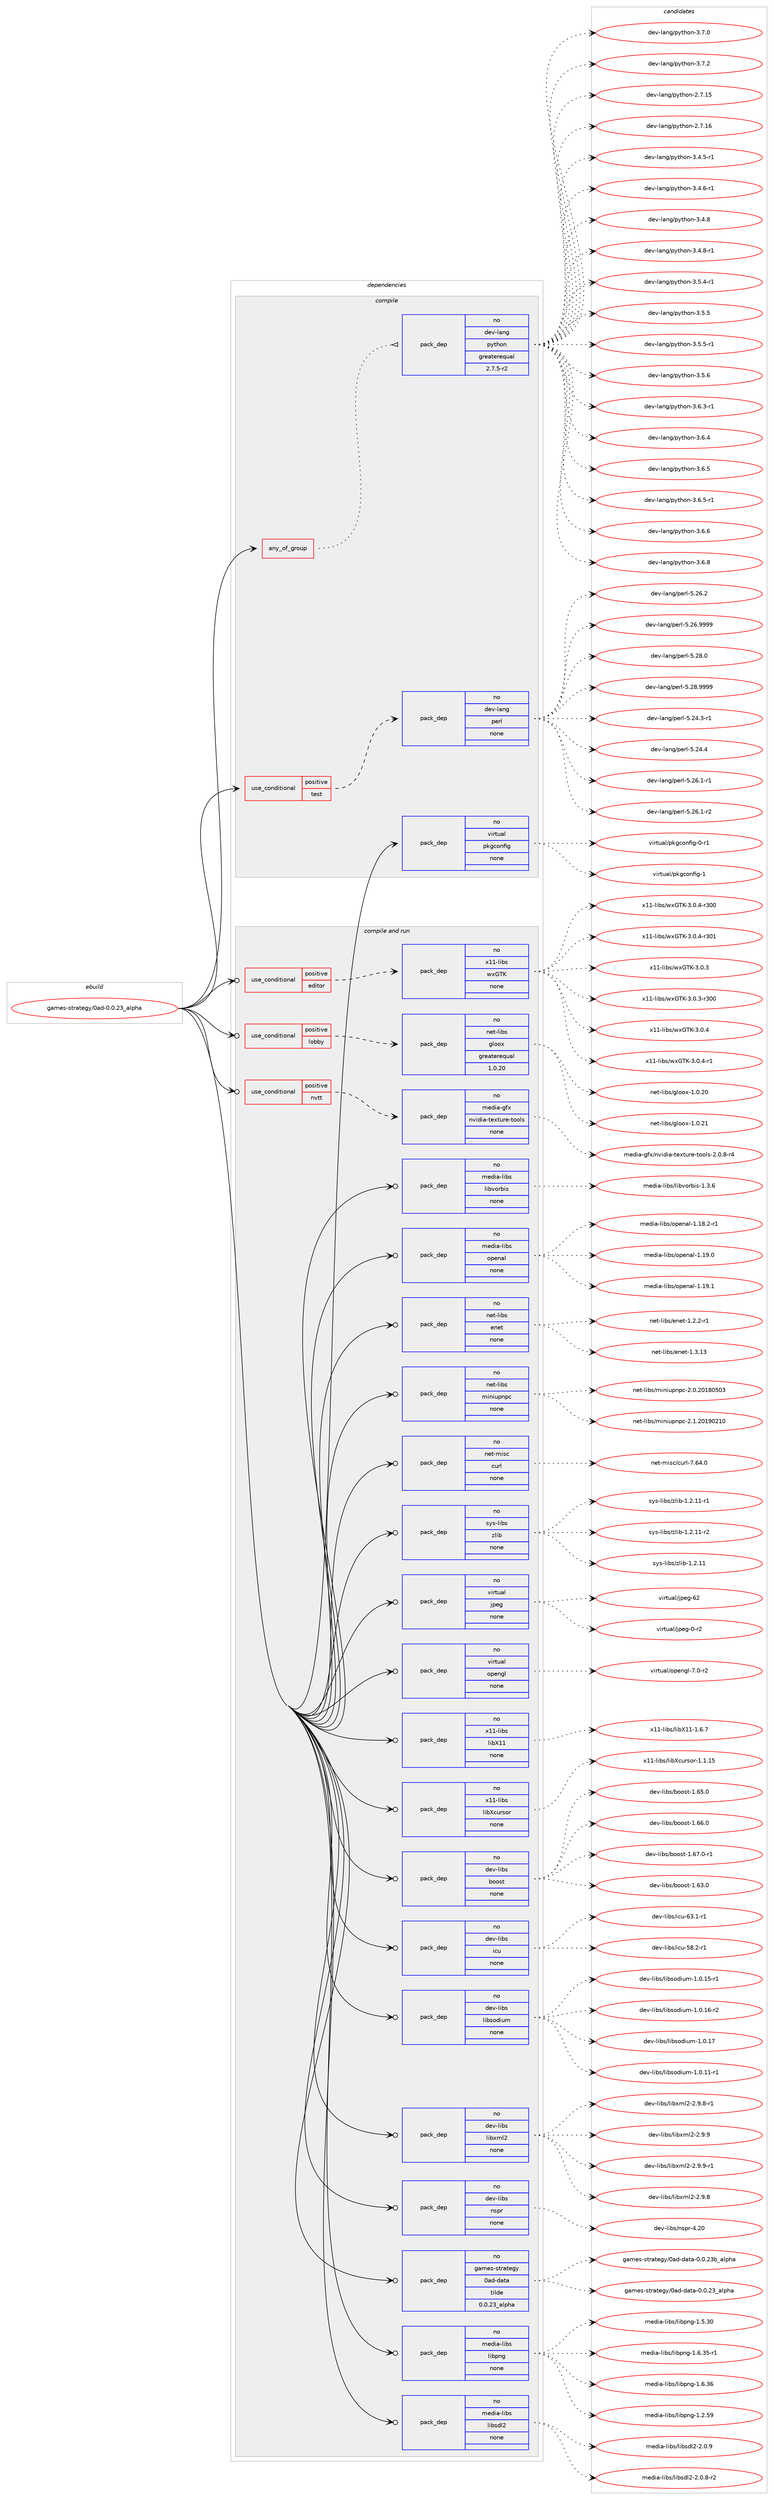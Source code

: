 digraph prolog {

# *************
# Graph options
# *************

newrank=true;
concentrate=true;
compound=true;
graph [rankdir=LR,fontname=Helvetica,fontsize=10,ranksep=1.5];#, ranksep=2.5, nodesep=0.2];
edge  [arrowhead=vee];
node  [fontname=Helvetica,fontsize=10];

# **********
# The ebuild
# **********

subgraph cluster_leftcol {
color=gray;
rank=same;
label=<<i>ebuild</i>>;
id [label="games-strategy/0ad-0.0.23_alpha", color=red, width=4, href="../games-strategy/0ad-0.0.23_alpha.svg"];
}

# ****************
# The dependencies
# ****************

subgraph cluster_midcol {
color=gray;
label=<<i>dependencies</i>>;
subgraph cluster_compile {
fillcolor="#eeeeee";
style=filled;
label=<<i>compile</i>>;
subgraph any23498 {
dependency1561034 [label=<<TABLE BORDER="0" CELLBORDER="1" CELLSPACING="0" CELLPADDING="4"><TR><TD CELLPADDING="10">any_of_group</TD></TR></TABLE>>, shape=none, color=red];subgraph pack1109796 {
dependency1561035 [label=<<TABLE BORDER="0" CELLBORDER="1" CELLSPACING="0" CELLPADDING="4" WIDTH="220"><TR><TD ROWSPAN="6" CELLPADDING="30">pack_dep</TD></TR><TR><TD WIDTH="110">no</TD></TR><TR><TD>dev-lang</TD></TR><TR><TD>python</TD></TR><TR><TD>greaterequal</TD></TR><TR><TD>2.7.5-r2</TD></TR></TABLE>>, shape=none, color=blue];
}
dependency1561034:e -> dependency1561035:w [weight=20,style="dotted",arrowhead="oinv"];
}
id:e -> dependency1561034:w [weight=20,style="solid",arrowhead="vee"];
subgraph cond427147 {
dependency1561036 [label=<<TABLE BORDER="0" CELLBORDER="1" CELLSPACING="0" CELLPADDING="4"><TR><TD ROWSPAN="3" CELLPADDING="10">use_conditional</TD></TR><TR><TD>positive</TD></TR><TR><TD>test</TD></TR></TABLE>>, shape=none, color=red];
subgraph pack1109797 {
dependency1561037 [label=<<TABLE BORDER="0" CELLBORDER="1" CELLSPACING="0" CELLPADDING="4" WIDTH="220"><TR><TD ROWSPAN="6" CELLPADDING="30">pack_dep</TD></TR><TR><TD WIDTH="110">no</TD></TR><TR><TD>dev-lang</TD></TR><TR><TD>perl</TD></TR><TR><TD>none</TD></TR><TR><TD></TD></TR></TABLE>>, shape=none, color=blue];
}
dependency1561036:e -> dependency1561037:w [weight=20,style="dashed",arrowhead="vee"];
}
id:e -> dependency1561036:w [weight=20,style="solid",arrowhead="vee"];
subgraph pack1109798 {
dependency1561038 [label=<<TABLE BORDER="0" CELLBORDER="1" CELLSPACING="0" CELLPADDING="4" WIDTH="220"><TR><TD ROWSPAN="6" CELLPADDING="30">pack_dep</TD></TR><TR><TD WIDTH="110">no</TD></TR><TR><TD>virtual</TD></TR><TR><TD>pkgconfig</TD></TR><TR><TD>none</TD></TR><TR><TD></TD></TR></TABLE>>, shape=none, color=blue];
}
id:e -> dependency1561038:w [weight=20,style="solid",arrowhead="vee"];
}
subgraph cluster_compileandrun {
fillcolor="#eeeeee";
style=filled;
label=<<i>compile and run</i>>;
subgraph cond427148 {
dependency1561039 [label=<<TABLE BORDER="0" CELLBORDER="1" CELLSPACING="0" CELLPADDING="4"><TR><TD ROWSPAN="3" CELLPADDING="10">use_conditional</TD></TR><TR><TD>positive</TD></TR><TR><TD>editor</TD></TR></TABLE>>, shape=none, color=red];
subgraph pack1109799 {
dependency1561040 [label=<<TABLE BORDER="0" CELLBORDER="1" CELLSPACING="0" CELLPADDING="4" WIDTH="220"><TR><TD ROWSPAN="6" CELLPADDING="30">pack_dep</TD></TR><TR><TD WIDTH="110">no</TD></TR><TR><TD>x11-libs</TD></TR><TR><TD>wxGTK</TD></TR><TR><TD>none</TD></TR><TR><TD></TD></TR></TABLE>>, shape=none, color=blue];
}
dependency1561039:e -> dependency1561040:w [weight=20,style="dashed",arrowhead="vee"];
}
id:e -> dependency1561039:w [weight=20,style="solid",arrowhead="odotvee"];
subgraph cond427149 {
dependency1561041 [label=<<TABLE BORDER="0" CELLBORDER="1" CELLSPACING="0" CELLPADDING="4"><TR><TD ROWSPAN="3" CELLPADDING="10">use_conditional</TD></TR><TR><TD>positive</TD></TR><TR><TD>lobby</TD></TR></TABLE>>, shape=none, color=red];
subgraph pack1109800 {
dependency1561042 [label=<<TABLE BORDER="0" CELLBORDER="1" CELLSPACING="0" CELLPADDING="4" WIDTH="220"><TR><TD ROWSPAN="6" CELLPADDING="30">pack_dep</TD></TR><TR><TD WIDTH="110">no</TD></TR><TR><TD>net-libs</TD></TR><TR><TD>gloox</TD></TR><TR><TD>greaterequal</TD></TR><TR><TD>1.0.20</TD></TR></TABLE>>, shape=none, color=blue];
}
dependency1561041:e -> dependency1561042:w [weight=20,style="dashed",arrowhead="vee"];
}
id:e -> dependency1561041:w [weight=20,style="solid",arrowhead="odotvee"];
subgraph cond427150 {
dependency1561043 [label=<<TABLE BORDER="0" CELLBORDER="1" CELLSPACING="0" CELLPADDING="4"><TR><TD ROWSPAN="3" CELLPADDING="10">use_conditional</TD></TR><TR><TD>positive</TD></TR><TR><TD>nvtt</TD></TR></TABLE>>, shape=none, color=red];
subgraph pack1109801 {
dependency1561044 [label=<<TABLE BORDER="0" CELLBORDER="1" CELLSPACING="0" CELLPADDING="4" WIDTH="220"><TR><TD ROWSPAN="6" CELLPADDING="30">pack_dep</TD></TR><TR><TD WIDTH="110">no</TD></TR><TR><TD>media-gfx</TD></TR><TR><TD>nvidia-texture-tools</TD></TR><TR><TD>none</TD></TR><TR><TD></TD></TR></TABLE>>, shape=none, color=blue];
}
dependency1561043:e -> dependency1561044:w [weight=20,style="dashed",arrowhead="vee"];
}
id:e -> dependency1561043:w [weight=20,style="solid",arrowhead="odotvee"];
subgraph pack1109802 {
dependency1561045 [label=<<TABLE BORDER="0" CELLBORDER="1" CELLSPACING="0" CELLPADDING="4" WIDTH="220"><TR><TD ROWSPAN="6" CELLPADDING="30">pack_dep</TD></TR><TR><TD WIDTH="110">no</TD></TR><TR><TD>dev-libs</TD></TR><TR><TD>boost</TD></TR><TR><TD>none</TD></TR><TR><TD></TD></TR></TABLE>>, shape=none, color=blue];
}
id:e -> dependency1561045:w [weight=20,style="solid",arrowhead="odotvee"];
subgraph pack1109803 {
dependency1561046 [label=<<TABLE BORDER="0" CELLBORDER="1" CELLSPACING="0" CELLPADDING="4" WIDTH="220"><TR><TD ROWSPAN="6" CELLPADDING="30">pack_dep</TD></TR><TR><TD WIDTH="110">no</TD></TR><TR><TD>dev-libs</TD></TR><TR><TD>icu</TD></TR><TR><TD>none</TD></TR><TR><TD></TD></TR></TABLE>>, shape=none, color=blue];
}
id:e -> dependency1561046:w [weight=20,style="solid",arrowhead="odotvee"];
subgraph pack1109804 {
dependency1561047 [label=<<TABLE BORDER="0" CELLBORDER="1" CELLSPACING="0" CELLPADDING="4" WIDTH="220"><TR><TD ROWSPAN="6" CELLPADDING="30">pack_dep</TD></TR><TR><TD WIDTH="110">no</TD></TR><TR><TD>dev-libs</TD></TR><TR><TD>libsodium</TD></TR><TR><TD>none</TD></TR><TR><TD></TD></TR></TABLE>>, shape=none, color=blue];
}
id:e -> dependency1561047:w [weight=20,style="solid",arrowhead="odotvee"];
subgraph pack1109805 {
dependency1561048 [label=<<TABLE BORDER="0" CELLBORDER="1" CELLSPACING="0" CELLPADDING="4" WIDTH="220"><TR><TD ROWSPAN="6" CELLPADDING="30">pack_dep</TD></TR><TR><TD WIDTH="110">no</TD></TR><TR><TD>dev-libs</TD></TR><TR><TD>libxml2</TD></TR><TR><TD>none</TD></TR><TR><TD></TD></TR></TABLE>>, shape=none, color=blue];
}
id:e -> dependency1561048:w [weight=20,style="solid",arrowhead="odotvee"];
subgraph pack1109806 {
dependency1561049 [label=<<TABLE BORDER="0" CELLBORDER="1" CELLSPACING="0" CELLPADDING="4" WIDTH="220"><TR><TD ROWSPAN="6" CELLPADDING="30">pack_dep</TD></TR><TR><TD WIDTH="110">no</TD></TR><TR><TD>dev-libs</TD></TR><TR><TD>nspr</TD></TR><TR><TD>none</TD></TR><TR><TD></TD></TR></TABLE>>, shape=none, color=blue];
}
id:e -> dependency1561049:w [weight=20,style="solid",arrowhead="odotvee"];
subgraph pack1109807 {
dependency1561050 [label=<<TABLE BORDER="0" CELLBORDER="1" CELLSPACING="0" CELLPADDING="4" WIDTH="220"><TR><TD ROWSPAN="6" CELLPADDING="30">pack_dep</TD></TR><TR><TD WIDTH="110">no</TD></TR><TR><TD>games-strategy</TD></TR><TR><TD>0ad-data</TD></TR><TR><TD>tilde</TD></TR><TR><TD>0.0.23_alpha</TD></TR></TABLE>>, shape=none, color=blue];
}
id:e -> dependency1561050:w [weight=20,style="solid",arrowhead="odotvee"];
subgraph pack1109808 {
dependency1561051 [label=<<TABLE BORDER="0" CELLBORDER="1" CELLSPACING="0" CELLPADDING="4" WIDTH="220"><TR><TD ROWSPAN="6" CELLPADDING="30">pack_dep</TD></TR><TR><TD WIDTH="110">no</TD></TR><TR><TD>media-libs</TD></TR><TR><TD>libpng</TD></TR><TR><TD>none</TD></TR><TR><TD></TD></TR></TABLE>>, shape=none, color=blue];
}
id:e -> dependency1561051:w [weight=20,style="solid",arrowhead="odotvee"];
subgraph pack1109809 {
dependency1561052 [label=<<TABLE BORDER="0" CELLBORDER="1" CELLSPACING="0" CELLPADDING="4" WIDTH="220"><TR><TD ROWSPAN="6" CELLPADDING="30">pack_dep</TD></TR><TR><TD WIDTH="110">no</TD></TR><TR><TD>media-libs</TD></TR><TR><TD>libsdl2</TD></TR><TR><TD>none</TD></TR><TR><TD></TD></TR></TABLE>>, shape=none, color=blue];
}
id:e -> dependency1561052:w [weight=20,style="solid",arrowhead="odotvee"];
subgraph pack1109810 {
dependency1561053 [label=<<TABLE BORDER="0" CELLBORDER="1" CELLSPACING="0" CELLPADDING="4" WIDTH="220"><TR><TD ROWSPAN="6" CELLPADDING="30">pack_dep</TD></TR><TR><TD WIDTH="110">no</TD></TR><TR><TD>media-libs</TD></TR><TR><TD>libvorbis</TD></TR><TR><TD>none</TD></TR><TR><TD></TD></TR></TABLE>>, shape=none, color=blue];
}
id:e -> dependency1561053:w [weight=20,style="solid",arrowhead="odotvee"];
subgraph pack1109811 {
dependency1561054 [label=<<TABLE BORDER="0" CELLBORDER="1" CELLSPACING="0" CELLPADDING="4" WIDTH="220"><TR><TD ROWSPAN="6" CELLPADDING="30">pack_dep</TD></TR><TR><TD WIDTH="110">no</TD></TR><TR><TD>media-libs</TD></TR><TR><TD>openal</TD></TR><TR><TD>none</TD></TR><TR><TD></TD></TR></TABLE>>, shape=none, color=blue];
}
id:e -> dependency1561054:w [weight=20,style="solid",arrowhead="odotvee"];
subgraph pack1109812 {
dependency1561055 [label=<<TABLE BORDER="0" CELLBORDER="1" CELLSPACING="0" CELLPADDING="4" WIDTH="220"><TR><TD ROWSPAN="6" CELLPADDING="30">pack_dep</TD></TR><TR><TD WIDTH="110">no</TD></TR><TR><TD>net-libs</TD></TR><TR><TD>enet</TD></TR><TR><TD>none</TD></TR><TR><TD></TD></TR></TABLE>>, shape=none, color=blue];
}
id:e -> dependency1561055:w [weight=20,style="solid",arrowhead="odotvee"];
subgraph pack1109813 {
dependency1561056 [label=<<TABLE BORDER="0" CELLBORDER="1" CELLSPACING="0" CELLPADDING="4" WIDTH="220"><TR><TD ROWSPAN="6" CELLPADDING="30">pack_dep</TD></TR><TR><TD WIDTH="110">no</TD></TR><TR><TD>net-libs</TD></TR><TR><TD>miniupnpc</TD></TR><TR><TD>none</TD></TR><TR><TD></TD></TR></TABLE>>, shape=none, color=blue];
}
id:e -> dependency1561056:w [weight=20,style="solid",arrowhead="odotvee"];
subgraph pack1109814 {
dependency1561057 [label=<<TABLE BORDER="0" CELLBORDER="1" CELLSPACING="0" CELLPADDING="4" WIDTH="220"><TR><TD ROWSPAN="6" CELLPADDING="30">pack_dep</TD></TR><TR><TD WIDTH="110">no</TD></TR><TR><TD>net-misc</TD></TR><TR><TD>curl</TD></TR><TR><TD>none</TD></TR><TR><TD></TD></TR></TABLE>>, shape=none, color=blue];
}
id:e -> dependency1561057:w [weight=20,style="solid",arrowhead="odotvee"];
subgraph pack1109815 {
dependency1561058 [label=<<TABLE BORDER="0" CELLBORDER="1" CELLSPACING="0" CELLPADDING="4" WIDTH="220"><TR><TD ROWSPAN="6" CELLPADDING="30">pack_dep</TD></TR><TR><TD WIDTH="110">no</TD></TR><TR><TD>sys-libs</TD></TR><TR><TD>zlib</TD></TR><TR><TD>none</TD></TR><TR><TD></TD></TR></TABLE>>, shape=none, color=blue];
}
id:e -> dependency1561058:w [weight=20,style="solid",arrowhead="odotvee"];
subgraph pack1109816 {
dependency1561059 [label=<<TABLE BORDER="0" CELLBORDER="1" CELLSPACING="0" CELLPADDING="4" WIDTH="220"><TR><TD ROWSPAN="6" CELLPADDING="30">pack_dep</TD></TR><TR><TD WIDTH="110">no</TD></TR><TR><TD>virtual</TD></TR><TR><TD>jpeg</TD></TR><TR><TD>none</TD></TR><TR><TD></TD></TR></TABLE>>, shape=none, color=blue];
}
id:e -> dependency1561059:w [weight=20,style="solid",arrowhead="odotvee"];
subgraph pack1109817 {
dependency1561060 [label=<<TABLE BORDER="0" CELLBORDER="1" CELLSPACING="0" CELLPADDING="4" WIDTH="220"><TR><TD ROWSPAN="6" CELLPADDING="30">pack_dep</TD></TR><TR><TD WIDTH="110">no</TD></TR><TR><TD>virtual</TD></TR><TR><TD>opengl</TD></TR><TR><TD>none</TD></TR><TR><TD></TD></TR></TABLE>>, shape=none, color=blue];
}
id:e -> dependency1561060:w [weight=20,style="solid",arrowhead="odotvee"];
subgraph pack1109818 {
dependency1561061 [label=<<TABLE BORDER="0" CELLBORDER="1" CELLSPACING="0" CELLPADDING="4" WIDTH="220"><TR><TD ROWSPAN="6" CELLPADDING="30">pack_dep</TD></TR><TR><TD WIDTH="110">no</TD></TR><TR><TD>x11-libs</TD></TR><TR><TD>libX11</TD></TR><TR><TD>none</TD></TR><TR><TD></TD></TR></TABLE>>, shape=none, color=blue];
}
id:e -> dependency1561061:w [weight=20,style="solid",arrowhead="odotvee"];
subgraph pack1109819 {
dependency1561062 [label=<<TABLE BORDER="0" CELLBORDER="1" CELLSPACING="0" CELLPADDING="4" WIDTH="220"><TR><TD ROWSPAN="6" CELLPADDING="30">pack_dep</TD></TR><TR><TD WIDTH="110">no</TD></TR><TR><TD>x11-libs</TD></TR><TR><TD>libXcursor</TD></TR><TR><TD>none</TD></TR><TR><TD></TD></TR></TABLE>>, shape=none, color=blue];
}
id:e -> dependency1561062:w [weight=20,style="solid",arrowhead="odotvee"];
}
subgraph cluster_run {
fillcolor="#eeeeee";
style=filled;
label=<<i>run</i>>;
}
}

# **************
# The candidates
# **************

subgraph cluster_choices {
rank=same;
color=gray;
label=<<i>candidates</i>>;

subgraph choice1109796 {
color=black;
nodesep=1;
choice10010111845108971101034711212111610411111045504655464953 [label="dev-lang/python-2.7.15", color=red, width=4,href="../dev-lang/python-2.7.15.svg"];
choice10010111845108971101034711212111610411111045504655464954 [label="dev-lang/python-2.7.16", color=red, width=4,href="../dev-lang/python-2.7.16.svg"];
choice1001011184510897110103471121211161041111104551465246534511449 [label="dev-lang/python-3.4.5-r1", color=red, width=4,href="../dev-lang/python-3.4.5-r1.svg"];
choice1001011184510897110103471121211161041111104551465246544511449 [label="dev-lang/python-3.4.6-r1", color=red, width=4,href="../dev-lang/python-3.4.6-r1.svg"];
choice100101118451089711010347112121116104111110455146524656 [label="dev-lang/python-3.4.8", color=red, width=4,href="../dev-lang/python-3.4.8.svg"];
choice1001011184510897110103471121211161041111104551465246564511449 [label="dev-lang/python-3.4.8-r1", color=red, width=4,href="../dev-lang/python-3.4.8-r1.svg"];
choice1001011184510897110103471121211161041111104551465346524511449 [label="dev-lang/python-3.5.4-r1", color=red, width=4,href="../dev-lang/python-3.5.4-r1.svg"];
choice100101118451089711010347112121116104111110455146534653 [label="dev-lang/python-3.5.5", color=red, width=4,href="../dev-lang/python-3.5.5.svg"];
choice1001011184510897110103471121211161041111104551465346534511449 [label="dev-lang/python-3.5.5-r1", color=red, width=4,href="../dev-lang/python-3.5.5-r1.svg"];
choice100101118451089711010347112121116104111110455146534654 [label="dev-lang/python-3.5.6", color=red, width=4,href="../dev-lang/python-3.5.6.svg"];
choice1001011184510897110103471121211161041111104551465446514511449 [label="dev-lang/python-3.6.3-r1", color=red, width=4,href="../dev-lang/python-3.6.3-r1.svg"];
choice100101118451089711010347112121116104111110455146544652 [label="dev-lang/python-3.6.4", color=red, width=4,href="../dev-lang/python-3.6.4.svg"];
choice100101118451089711010347112121116104111110455146544653 [label="dev-lang/python-3.6.5", color=red, width=4,href="../dev-lang/python-3.6.5.svg"];
choice1001011184510897110103471121211161041111104551465446534511449 [label="dev-lang/python-3.6.5-r1", color=red, width=4,href="../dev-lang/python-3.6.5-r1.svg"];
choice100101118451089711010347112121116104111110455146544654 [label="dev-lang/python-3.6.6", color=red, width=4,href="../dev-lang/python-3.6.6.svg"];
choice100101118451089711010347112121116104111110455146544656 [label="dev-lang/python-3.6.8", color=red, width=4,href="../dev-lang/python-3.6.8.svg"];
choice100101118451089711010347112121116104111110455146554648 [label="dev-lang/python-3.7.0", color=red, width=4,href="../dev-lang/python-3.7.0.svg"];
choice100101118451089711010347112121116104111110455146554650 [label="dev-lang/python-3.7.2", color=red, width=4,href="../dev-lang/python-3.7.2.svg"];
dependency1561035:e -> choice10010111845108971101034711212111610411111045504655464953:w [style=dotted,weight="100"];
dependency1561035:e -> choice10010111845108971101034711212111610411111045504655464954:w [style=dotted,weight="100"];
dependency1561035:e -> choice1001011184510897110103471121211161041111104551465246534511449:w [style=dotted,weight="100"];
dependency1561035:e -> choice1001011184510897110103471121211161041111104551465246544511449:w [style=dotted,weight="100"];
dependency1561035:e -> choice100101118451089711010347112121116104111110455146524656:w [style=dotted,weight="100"];
dependency1561035:e -> choice1001011184510897110103471121211161041111104551465246564511449:w [style=dotted,weight="100"];
dependency1561035:e -> choice1001011184510897110103471121211161041111104551465346524511449:w [style=dotted,weight="100"];
dependency1561035:e -> choice100101118451089711010347112121116104111110455146534653:w [style=dotted,weight="100"];
dependency1561035:e -> choice1001011184510897110103471121211161041111104551465346534511449:w [style=dotted,weight="100"];
dependency1561035:e -> choice100101118451089711010347112121116104111110455146534654:w [style=dotted,weight="100"];
dependency1561035:e -> choice1001011184510897110103471121211161041111104551465446514511449:w [style=dotted,weight="100"];
dependency1561035:e -> choice100101118451089711010347112121116104111110455146544652:w [style=dotted,weight="100"];
dependency1561035:e -> choice100101118451089711010347112121116104111110455146544653:w [style=dotted,weight="100"];
dependency1561035:e -> choice1001011184510897110103471121211161041111104551465446534511449:w [style=dotted,weight="100"];
dependency1561035:e -> choice100101118451089711010347112121116104111110455146544654:w [style=dotted,weight="100"];
dependency1561035:e -> choice100101118451089711010347112121116104111110455146544656:w [style=dotted,weight="100"];
dependency1561035:e -> choice100101118451089711010347112121116104111110455146554648:w [style=dotted,weight="100"];
dependency1561035:e -> choice100101118451089711010347112121116104111110455146554650:w [style=dotted,weight="100"];
}
subgraph choice1109797 {
color=black;
nodesep=1;
choice100101118451089711010347112101114108455346505246514511449 [label="dev-lang/perl-5.24.3-r1", color=red, width=4,href="../dev-lang/perl-5.24.3-r1.svg"];
choice10010111845108971101034711210111410845534650524652 [label="dev-lang/perl-5.24.4", color=red, width=4,href="../dev-lang/perl-5.24.4.svg"];
choice100101118451089711010347112101114108455346505446494511449 [label="dev-lang/perl-5.26.1-r1", color=red, width=4,href="../dev-lang/perl-5.26.1-r1.svg"];
choice100101118451089711010347112101114108455346505446494511450 [label="dev-lang/perl-5.26.1-r2", color=red, width=4,href="../dev-lang/perl-5.26.1-r2.svg"];
choice10010111845108971101034711210111410845534650544650 [label="dev-lang/perl-5.26.2", color=red, width=4,href="../dev-lang/perl-5.26.2.svg"];
choice10010111845108971101034711210111410845534650544657575757 [label="dev-lang/perl-5.26.9999", color=red, width=4,href="../dev-lang/perl-5.26.9999.svg"];
choice10010111845108971101034711210111410845534650564648 [label="dev-lang/perl-5.28.0", color=red, width=4,href="../dev-lang/perl-5.28.0.svg"];
choice10010111845108971101034711210111410845534650564657575757 [label="dev-lang/perl-5.28.9999", color=red, width=4,href="../dev-lang/perl-5.28.9999.svg"];
dependency1561037:e -> choice100101118451089711010347112101114108455346505246514511449:w [style=dotted,weight="100"];
dependency1561037:e -> choice10010111845108971101034711210111410845534650524652:w [style=dotted,weight="100"];
dependency1561037:e -> choice100101118451089711010347112101114108455346505446494511449:w [style=dotted,weight="100"];
dependency1561037:e -> choice100101118451089711010347112101114108455346505446494511450:w [style=dotted,weight="100"];
dependency1561037:e -> choice10010111845108971101034711210111410845534650544650:w [style=dotted,weight="100"];
dependency1561037:e -> choice10010111845108971101034711210111410845534650544657575757:w [style=dotted,weight="100"];
dependency1561037:e -> choice10010111845108971101034711210111410845534650564648:w [style=dotted,weight="100"];
dependency1561037:e -> choice10010111845108971101034711210111410845534650564657575757:w [style=dotted,weight="100"];
}
subgraph choice1109798 {
color=black;
nodesep=1;
choice11810511411611797108471121071039911111010210510345484511449 [label="virtual/pkgconfig-0-r1", color=red, width=4,href="../virtual/pkgconfig-0-r1.svg"];
choice1181051141161179710847112107103991111101021051034549 [label="virtual/pkgconfig-1", color=red, width=4,href="../virtual/pkgconfig-1.svg"];
dependency1561038:e -> choice11810511411611797108471121071039911111010210510345484511449:w [style=dotted,weight="100"];
dependency1561038:e -> choice1181051141161179710847112107103991111101021051034549:w [style=dotted,weight="100"];
}
subgraph choice1109799 {
color=black;
nodesep=1;
choice1204949451081059811547119120718475455146484651 [label="x11-libs/wxGTK-3.0.3", color=red, width=4,href="../x11-libs/wxGTK-3.0.3.svg"];
choice120494945108105981154711912071847545514648465145114514848 [label="x11-libs/wxGTK-3.0.3-r300", color=red, width=4,href="../x11-libs/wxGTK-3.0.3-r300.svg"];
choice1204949451081059811547119120718475455146484652 [label="x11-libs/wxGTK-3.0.4", color=red, width=4,href="../x11-libs/wxGTK-3.0.4.svg"];
choice12049494510810598115471191207184754551464846524511449 [label="x11-libs/wxGTK-3.0.4-r1", color=red, width=4,href="../x11-libs/wxGTK-3.0.4-r1.svg"];
choice120494945108105981154711912071847545514648465245114514848 [label="x11-libs/wxGTK-3.0.4-r300", color=red, width=4,href="../x11-libs/wxGTK-3.0.4-r300.svg"];
choice120494945108105981154711912071847545514648465245114514849 [label="x11-libs/wxGTK-3.0.4-r301", color=red, width=4,href="../x11-libs/wxGTK-3.0.4-r301.svg"];
dependency1561040:e -> choice1204949451081059811547119120718475455146484651:w [style=dotted,weight="100"];
dependency1561040:e -> choice120494945108105981154711912071847545514648465145114514848:w [style=dotted,weight="100"];
dependency1561040:e -> choice1204949451081059811547119120718475455146484652:w [style=dotted,weight="100"];
dependency1561040:e -> choice12049494510810598115471191207184754551464846524511449:w [style=dotted,weight="100"];
dependency1561040:e -> choice120494945108105981154711912071847545514648465245114514848:w [style=dotted,weight="100"];
dependency1561040:e -> choice120494945108105981154711912071847545514648465245114514849:w [style=dotted,weight="100"];
}
subgraph choice1109800 {
color=black;
nodesep=1;
choice11010111645108105981154710310811111112045494648465048 [label="net-libs/gloox-1.0.20", color=red, width=4,href="../net-libs/gloox-1.0.20.svg"];
choice11010111645108105981154710310811111112045494648465049 [label="net-libs/gloox-1.0.21", color=red, width=4,href="../net-libs/gloox-1.0.21.svg"];
dependency1561042:e -> choice11010111645108105981154710310811111112045494648465048:w [style=dotted,weight="100"];
dependency1561042:e -> choice11010111645108105981154710310811111112045494648465049:w [style=dotted,weight="100"];
}
subgraph choice1109801 {
color=black;
nodesep=1;
choice1091011001059745103102120471101181051001059745116101120116117114101451161111111081154550464846564511452 [label="media-gfx/nvidia-texture-tools-2.0.8-r4", color=red, width=4,href="../media-gfx/nvidia-texture-tools-2.0.8-r4.svg"];
dependency1561044:e -> choice1091011001059745103102120471101181051001059745116101120116117114101451161111111081154550464846564511452:w [style=dotted,weight="100"];
}
subgraph choice1109802 {
color=black;
nodesep=1;
choice1001011184510810598115479811111111511645494654514648 [label="dev-libs/boost-1.63.0", color=red, width=4,href="../dev-libs/boost-1.63.0.svg"];
choice1001011184510810598115479811111111511645494654534648 [label="dev-libs/boost-1.65.0", color=red, width=4,href="../dev-libs/boost-1.65.0.svg"];
choice1001011184510810598115479811111111511645494654544648 [label="dev-libs/boost-1.66.0", color=red, width=4,href="../dev-libs/boost-1.66.0.svg"];
choice10010111845108105981154798111111115116454946545546484511449 [label="dev-libs/boost-1.67.0-r1", color=red, width=4,href="../dev-libs/boost-1.67.0-r1.svg"];
dependency1561045:e -> choice1001011184510810598115479811111111511645494654514648:w [style=dotted,weight="100"];
dependency1561045:e -> choice1001011184510810598115479811111111511645494654534648:w [style=dotted,weight="100"];
dependency1561045:e -> choice1001011184510810598115479811111111511645494654544648:w [style=dotted,weight="100"];
dependency1561045:e -> choice10010111845108105981154798111111115116454946545546484511449:w [style=dotted,weight="100"];
}
subgraph choice1109803 {
color=black;
nodesep=1;
choice1001011184510810598115471059911745535646504511449 [label="dev-libs/icu-58.2-r1", color=red, width=4,href="../dev-libs/icu-58.2-r1.svg"];
choice1001011184510810598115471059911745545146494511449 [label="dev-libs/icu-63.1-r1", color=red, width=4,href="../dev-libs/icu-63.1-r1.svg"];
dependency1561046:e -> choice1001011184510810598115471059911745535646504511449:w [style=dotted,weight="100"];
dependency1561046:e -> choice1001011184510810598115471059911745545146494511449:w [style=dotted,weight="100"];
}
subgraph choice1109804 {
color=black;
nodesep=1;
choice10010111845108105981154710810598115111100105117109454946484649494511449 [label="dev-libs/libsodium-1.0.11-r1", color=red, width=4,href="../dev-libs/libsodium-1.0.11-r1.svg"];
choice10010111845108105981154710810598115111100105117109454946484649534511449 [label="dev-libs/libsodium-1.0.15-r1", color=red, width=4,href="../dev-libs/libsodium-1.0.15-r1.svg"];
choice10010111845108105981154710810598115111100105117109454946484649544511450 [label="dev-libs/libsodium-1.0.16-r2", color=red, width=4,href="../dev-libs/libsodium-1.0.16-r2.svg"];
choice1001011184510810598115471081059811511110010511710945494648464955 [label="dev-libs/libsodium-1.0.17", color=red, width=4,href="../dev-libs/libsodium-1.0.17.svg"];
dependency1561047:e -> choice10010111845108105981154710810598115111100105117109454946484649494511449:w [style=dotted,weight="100"];
dependency1561047:e -> choice10010111845108105981154710810598115111100105117109454946484649534511449:w [style=dotted,weight="100"];
dependency1561047:e -> choice10010111845108105981154710810598115111100105117109454946484649544511450:w [style=dotted,weight="100"];
dependency1561047:e -> choice1001011184510810598115471081059811511110010511710945494648464955:w [style=dotted,weight="100"];
}
subgraph choice1109805 {
color=black;
nodesep=1;
choice1001011184510810598115471081059812010910850455046574656 [label="dev-libs/libxml2-2.9.8", color=red, width=4,href="../dev-libs/libxml2-2.9.8.svg"];
choice10010111845108105981154710810598120109108504550465746564511449 [label="dev-libs/libxml2-2.9.8-r1", color=red, width=4,href="../dev-libs/libxml2-2.9.8-r1.svg"];
choice1001011184510810598115471081059812010910850455046574657 [label="dev-libs/libxml2-2.9.9", color=red, width=4,href="../dev-libs/libxml2-2.9.9.svg"];
choice10010111845108105981154710810598120109108504550465746574511449 [label="dev-libs/libxml2-2.9.9-r1", color=red, width=4,href="../dev-libs/libxml2-2.9.9-r1.svg"];
dependency1561048:e -> choice1001011184510810598115471081059812010910850455046574656:w [style=dotted,weight="100"];
dependency1561048:e -> choice10010111845108105981154710810598120109108504550465746564511449:w [style=dotted,weight="100"];
dependency1561048:e -> choice1001011184510810598115471081059812010910850455046574657:w [style=dotted,weight="100"];
dependency1561048:e -> choice10010111845108105981154710810598120109108504550465746574511449:w [style=dotted,weight="100"];
}
subgraph choice1109806 {
color=black;
nodesep=1;
choice1001011184510810598115471101151121144552465048 [label="dev-libs/nspr-4.20", color=red, width=4,href="../dev-libs/nspr-4.20.svg"];
dependency1561049:e -> choice1001011184510810598115471101151121144552465048:w [style=dotted,weight="100"];
}
subgraph choice1109807 {
color=black;
nodesep=1;
choice10397109101115451151161149711610110312147489710045100971169745484648465051959710811210497 [label="games-strategy/0ad-data-0.0.23_alpha", color=red, width=4,href="../games-strategy/0ad-data-0.0.23_alpha.svg"];
choice1039710910111545115116114971161011031214748971004510097116974548464846505198959710811210497 [label="games-strategy/0ad-data-0.0.23b_alpha", color=red, width=4,href="../games-strategy/0ad-data-0.0.23b_alpha.svg"];
dependency1561050:e -> choice10397109101115451151161149711610110312147489710045100971169745484648465051959710811210497:w [style=dotted,weight="100"];
dependency1561050:e -> choice1039710910111545115116114971161011031214748971004510097116974548464846505198959710811210497:w [style=dotted,weight="100"];
}
subgraph choice1109808 {
color=black;
nodesep=1;
choice109101100105974510810598115471081059811211010345494650465357 [label="media-libs/libpng-1.2.59", color=red, width=4,href="../media-libs/libpng-1.2.59.svg"];
choice109101100105974510810598115471081059811211010345494653465148 [label="media-libs/libpng-1.5.30", color=red, width=4,href="../media-libs/libpng-1.5.30.svg"];
choice1091011001059745108105981154710810598112110103454946544651534511449 [label="media-libs/libpng-1.6.35-r1", color=red, width=4,href="../media-libs/libpng-1.6.35-r1.svg"];
choice109101100105974510810598115471081059811211010345494654465154 [label="media-libs/libpng-1.6.36", color=red, width=4,href="../media-libs/libpng-1.6.36.svg"];
dependency1561051:e -> choice109101100105974510810598115471081059811211010345494650465357:w [style=dotted,weight="100"];
dependency1561051:e -> choice109101100105974510810598115471081059811211010345494653465148:w [style=dotted,weight="100"];
dependency1561051:e -> choice1091011001059745108105981154710810598112110103454946544651534511449:w [style=dotted,weight="100"];
dependency1561051:e -> choice109101100105974510810598115471081059811211010345494654465154:w [style=dotted,weight="100"];
}
subgraph choice1109809 {
color=black;
nodesep=1;
choice1091011001059745108105981154710810598115100108504550464846564511450 [label="media-libs/libsdl2-2.0.8-r2", color=red, width=4,href="../media-libs/libsdl2-2.0.8-r2.svg"];
choice109101100105974510810598115471081059811510010850455046484657 [label="media-libs/libsdl2-2.0.9", color=red, width=4,href="../media-libs/libsdl2-2.0.9.svg"];
dependency1561052:e -> choice1091011001059745108105981154710810598115100108504550464846564511450:w [style=dotted,weight="100"];
dependency1561052:e -> choice109101100105974510810598115471081059811510010850455046484657:w [style=dotted,weight="100"];
}
subgraph choice1109810 {
color=black;
nodesep=1;
choice109101100105974510810598115471081059811811111498105115454946514654 [label="media-libs/libvorbis-1.3.6", color=red, width=4,href="../media-libs/libvorbis-1.3.6.svg"];
dependency1561053:e -> choice109101100105974510810598115471081059811811111498105115454946514654:w [style=dotted,weight="100"];
}
subgraph choice1109811 {
color=black;
nodesep=1;
choice1091011001059745108105981154711111210111097108454946495646504511449 [label="media-libs/openal-1.18.2-r1", color=red, width=4,href="../media-libs/openal-1.18.2-r1.svg"];
choice109101100105974510810598115471111121011109710845494649574648 [label="media-libs/openal-1.19.0", color=red, width=4,href="../media-libs/openal-1.19.0.svg"];
choice109101100105974510810598115471111121011109710845494649574649 [label="media-libs/openal-1.19.1", color=red, width=4,href="../media-libs/openal-1.19.1.svg"];
dependency1561054:e -> choice1091011001059745108105981154711111210111097108454946495646504511449:w [style=dotted,weight="100"];
dependency1561054:e -> choice109101100105974510810598115471111121011109710845494649574648:w [style=dotted,weight="100"];
dependency1561054:e -> choice109101100105974510810598115471111121011109710845494649574649:w [style=dotted,weight="100"];
}
subgraph choice1109812 {
color=black;
nodesep=1;
choice1101011164510810598115471011101011164549465046504511449 [label="net-libs/enet-1.2.2-r1", color=red, width=4,href="../net-libs/enet-1.2.2-r1.svg"];
choice11010111645108105981154710111010111645494651464951 [label="net-libs/enet-1.3.13", color=red, width=4,href="../net-libs/enet-1.3.13.svg"];
dependency1561055:e -> choice1101011164510810598115471011101011164549465046504511449:w [style=dotted,weight="100"];
dependency1561055:e -> choice11010111645108105981154710111010111645494651464951:w [style=dotted,weight="100"];
}
subgraph choice1109813 {
color=black;
nodesep=1;
choice1101011164510810598115471091051101051171121101129945504648465048495648534851 [label="net-libs/miniupnpc-2.0.20180503", color=red, width=4,href="../net-libs/miniupnpc-2.0.20180503.svg"];
choice1101011164510810598115471091051101051171121101129945504649465048495748504948 [label="net-libs/miniupnpc-2.1.20190210", color=red, width=4,href="../net-libs/miniupnpc-2.1.20190210.svg"];
dependency1561056:e -> choice1101011164510810598115471091051101051171121101129945504648465048495648534851:w [style=dotted,weight="100"];
dependency1561056:e -> choice1101011164510810598115471091051101051171121101129945504649465048495748504948:w [style=dotted,weight="100"];
}
subgraph choice1109814 {
color=black;
nodesep=1;
choice1101011164510910511599479911711410845554654524648 [label="net-misc/curl-7.64.0", color=red, width=4,href="../net-misc/curl-7.64.0.svg"];
dependency1561057:e -> choice1101011164510910511599479911711410845554654524648:w [style=dotted,weight="100"];
}
subgraph choice1109815 {
color=black;
nodesep=1;
choice1151211154510810598115471221081059845494650464949 [label="sys-libs/zlib-1.2.11", color=red, width=4,href="../sys-libs/zlib-1.2.11.svg"];
choice11512111545108105981154712210810598454946504649494511449 [label="sys-libs/zlib-1.2.11-r1", color=red, width=4,href="../sys-libs/zlib-1.2.11-r1.svg"];
choice11512111545108105981154712210810598454946504649494511450 [label="sys-libs/zlib-1.2.11-r2", color=red, width=4,href="../sys-libs/zlib-1.2.11-r2.svg"];
dependency1561058:e -> choice1151211154510810598115471221081059845494650464949:w [style=dotted,weight="100"];
dependency1561058:e -> choice11512111545108105981154712210810598454946504649494511449:w [style=dotted,weight="100"];
dependency1561058:e -> choice11512111545108105981154712210810598454946504649494511450:w [style=dotted,weight="100"];
}
subgraph choice1109816 {
color=black;
nodesep=1;
choice118105114116117971084710611210110345484511450 [label="virtual/jpeg-0-r2", color=red, width=4,href="../virtual/jpeg-0-r2.svg"];
choice1181051141161179710847106112101103455450 [label="virtual/jpeg-62", color=red, width=4,href="../virtual/jpeg-62.svg"];
dependency1561059:e -> choice118105114116117971084710611210110345484511450:w [style=dotted,weight="100"];
dependency1561059:e -> choice1181051141161179710847106112101103455450:w [style=dotted,weight="100"];
}
subgraph choice1109817 {
color=black;
nodesep=1;
choice1181051141161179710847111112101110103108455546484511450 [label="virtual/opengl-7.0-r2", color=red, width=4,href="../virtual/opengl-7.0-r2.svg"];
dependency1561060:e -> choice1181051141161179710847111112101110103108455546484511450:w [style=dotted,weight="100"];
}
subgraph choice1109818 {
color=black;
nodesep=1;
choice120494945108105981154710810598884949454946544655 [label="x11-libs/libX11-1.6.7", color=red, width=4,href="../x11-libs/libX11-1.6.7.svg"];
dependency1561061:e -> choice120494945108105981154710810598884949454946544655:w [style=dotted,weight="100"];
}
subgraph choice1109819 {
color=black;
nodesep=1;
choice120494945108105981154710810598889911711411511111445494649464953 [label="x11-libs/libXcursor-1.1.15", color=red, width=4,href="../x11-libs/libXcursor-1.1.15.svg"];
dependency1561062:e -> choice120494945108105981154710810598889911711411511111445494649464953:w [style=dotted,weight="100"];
}
}

}
